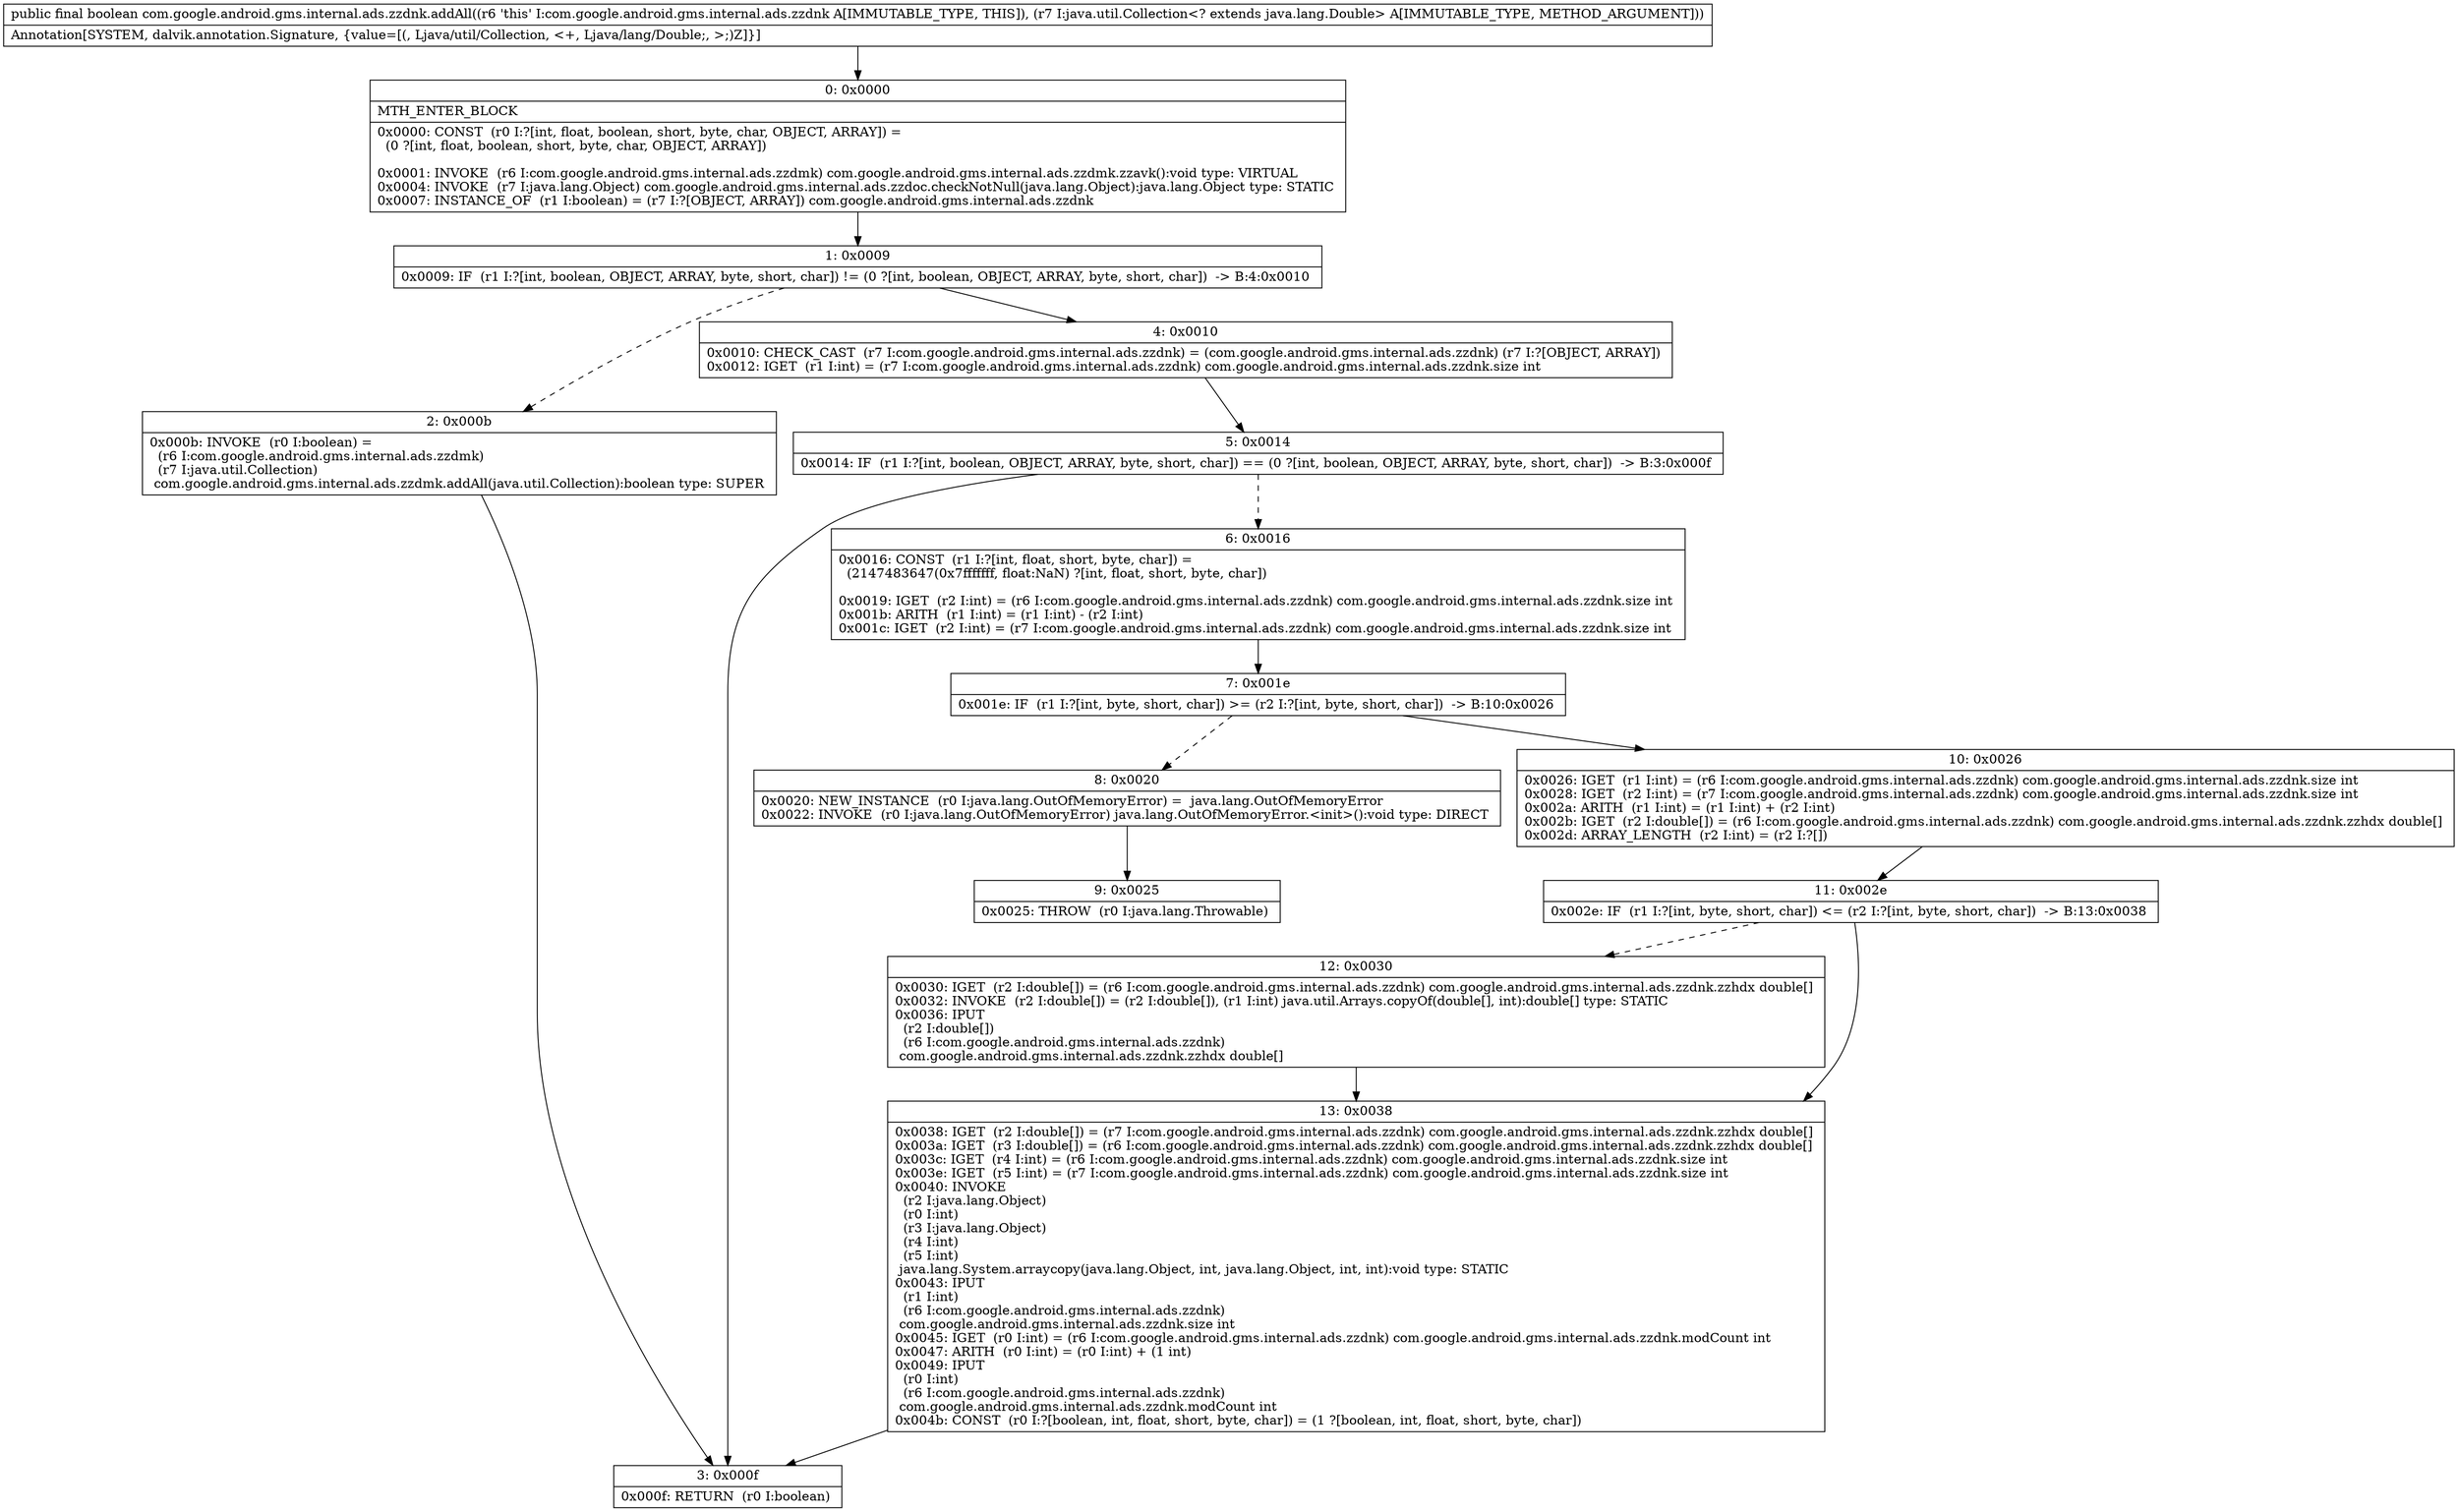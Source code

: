 digraph "CFG forcom.google.android.gms.internal.ads.zzdnk.addAll(Ljava\/util\/Collection;)Z" {
Node_0 [shape=record,label="{0\:\ 0x0000|MTH_ENTER_BLOCK\l|0x0000: CONST  (r0 I:?[int, float, boolean, short, byte, char, OBJECT, ARRAY]) = \l  (0 ?[int, float, boolean, short, byte, char, OBJECT, ARRAY])\l \l0x0001: INVOKE  (r6 I:com.google.android.gms.internal.ads.zzdmk) com.google.android.gms.internal.ads.zzdmk.zzavk():void type: VIRTUAL \l0x0004: INVOKE  (r7 I:java.lang.Object) com.google.android.gms.internal.ads.zzdoc.checkNotNull(java.lang.Object):java.lang.Object type: STATIC \l0x0007: INSTANCE_OF  (r1 I:boolean) = (r7 I:?[OBJECT, ARRAY]) com.google.android.gms.internal.ads.zzdnk \l}"];
Node_1 [shape=record,label="{1\:\ 0x0009|0x0009: IF  (r1 I:?[int, boolean, OBJECT, ARRAY, byte, short, char]) != (0 ?[int, boolean, OBJECT, ARRAY, byte, short, char])  \-\> B:4:0x0010 \l}"];
Node_2 [shape=record,label="{2\:\ 0x000b|0x000b: INVOKE  (r0 I:boolean) = \l  (r6 I:com.google.android.gms.internal.ads.zzdmk)\l  (r7 I:java.util.Collection)\l com.google.android.gms.internal.ads.zzdmk.addAll(java.util.Collection):boolean type: SUPER \l}"];
Node_3 [shape=record,label="{3\:\ 0x000f|0x000f: RETURN  (r0 I:boolean) \l}"];
Node_4 [shape=record,label="{4\:\ 0x0010|0x0010: CHECK_CAST  (r7 I:com.google.android.gms.internal.ads.zzdnk) = (com.google.android.gms.internal.ads.zzdnk) (r7 I:?[OBJECT, ARRAY]) \l0x0012: IGET  (r1 I:int) = (r7 I:com.google.android.gms.internal.ads.zzdnk) com.google.android.gms.internal.ads.zzdnk.size int \l}"];
Node_5 [shape=record,label="{5\:\ 0x0014|0x0014: IF  (r1 I:?[int, boolean, OBJECT, ARRAY, byte, short, char]) == (0 ?[int, boolean, OBJECT, ARRAY, byte, short, char])  \-\> B:3:0x000f \l}"];
Node_6 [shape=record,label="{6\:\ 0x0016|0x0016: CONST  (r1 I:?[int, float, short, byte, char]) = \l  (2147483647(0x7fffffff, float:NaN) ?[int, float, short, byte, char])\l \l0x0019: IGET  (r2 I:int) = (r6 I:com.google.android.gms.internal.ads.zzdnk) com.google.android.gms.internal.ads.zzdnk.size int \l0x001b: ARITH  (r1 I:int) = (r1 I:int) \- (r2 I:int) \l0x001c: IGET  (r2 I:int) = (r7 I:com.google.android.gms.internal.ads.zzdnk) com.google.android.gms.internal.ads.zzdnk.size int \l}"];
Node_7 [shape=record,label="{7\:\ 0x001e|0x001e: IF  (r1 I:?[int, byte, short, char]) \>= (r2 I:?[int, byte, short, char])  \-\> B:10:0x0026 \l}"];
Node_8 [shape=record,label="{8\:\ 0x0020|0x0020: NEW_INSTANCE  (r0 I:java.lang.OutOfMemoryError) =  java.lang.OutOfMemoryError \l0x0022: INVOKE  (r0 I:java.lang.OutOfMemoryError) java.lang.OutOfMemoryError.\<init\>():void type: DIRECT \l}"];
Node_9 [shape=record,label="{9\:\ 0x0025|0x0025: THROW  (r0 I:java.lang.Throwable) \l}"];
Node_10 [shape=record,label="{10\:\ 0x0026|0x0026: IGET  (r1 I:int) = (r6 I:com.google.android.gms.internal.ads.zzdnk) com.google.android.gms.internal.ads.zzdnk.size int \l0x0028: IGET  (r2 I:int) = (r7 I:com.google.android.gms.internal.ads.zzdnk) com.google.android.gms.internal.ads.zzdnk.size int \l0x002a: ARITH  (r1 I:int) = (r1 I:int) + (r2 I:int) \l0x002b: IGET  (r2 I:double[]) = (r6 I:com.google.android.gms.internal.ads.zzdnk) com.google.android.gms.internal.ads.zzdnk.zzhdx double[] \l0x002d: ARRAY_LENGTH  (r2 I:int) = (r2 I:?[]) \l}"];
Node_11 [shape=record,label="{11\:\ 0x002e|0x002e: IF  (r1 I:?[int, byte, short, char]) \<= (r2 I:?[int, byte, short, char])  \-\> B:13:0x0038 \l}"];
Node_12 [shape=record,label="{12\:\ 0x0030|0x0030: IGET  (r2 I:double[]) = (r6 I:com.google.android.gms.internal.ads.zzdnk) com.google.android.gms.internal.ads.zzdnk.zzhdx double[] \l0x0032: INVOKE  (r2 I:double[]) = (r2 I:double[]), (r1 I:int) java.util.Arrays.copyOf(double[], int):double[] type: STATIC \l0x0036: IPUT  \l  (r2 I:double[])\l  (r6 I:com.google.android.gms.internal.ads.zzdnk)\l com.google.android.gms.internal.ads.zzdnk.zzhdx double[] \l}"];
Node_13 [shape=record,label="{13\:\ 0x0038|0x0038: IGET  (r2 I:double[]) = (r7 I:com.google.android.gms.internal.ads.zzdnk) com.google.android.gms.internal.ads.zzdnk.zzhdx double[] \l0x003a: IGET  (r3 I:double[]) = (r6 I:com.google.android.gms.internal.ads.zzdnk) com.google.android.gms.internal.ads.zzdnk.zzhdx double[] \l0x003c: IGET  (r4 I:int) = (r6 I:com.google.android.gms.internal.ads.zzdnk) com.google.android.gms.internal.ads.zzdnk.size int \l0x003e: IGET  (r5 I:int) = (r7 I:com.google.android.gms.internal.ads.zzdnk) com.google.android.gms.internal.ads.zzdnk.size int \l0x0040: INVOKE  \l  (r2 I:java.lang.Object)\l  (r0 I:int)\l  (r3 I:java.lang.Object)\l  (r4 I:int)\l  (r5 I:int)\l java.lang.System.arraycopy(java.lang.Object, int, java.lang.Object, int, int):void type: STATIC \l0x0043: IPUT  \l  (r1 I:int)\l  (r6 I:com.google.android.gms.internal.ads.zzdnk)\l com.google.android.gms.internal.ads.zzdnk.size int \l0x0045: IGET  (r0 I:int) = (r6 I:com.google.android.gms.internal.ads.zzdnk) com.google.android.gms.internal.ads.zzdnk.modCount int \l0x0047: ARITH  (r0 I:int) = (r0 I:int) + (1 int) \l0x0049: IPUT  \l  (r0 I:int)\l  (r6 I:com.google.android.gms.internal.ads.zzdnk)\l com.google.android.gms.internal.ads.zzdnk.modCount int \l0x004b: CONST  (r0 I:?[boolean, int, float, short, byte, char]) = (1 ?[boolean, int, float, short, byte, char]) \l}"];
MethodNode[shape=record,label="{public final boolean com.google.android.gms.internal.ads.zzdnk.addAll((r6 'this' I:com.google.android.gms.internal.ads.zzdnk A[IMMUTABLE_TYPE, THIS]), (r7 I:java.util.Collection\<? extends java.lang.Double\> A[IMMUTABLE_TYPE, METHOD_ARGUMENT]))  | Annotation[SYSTEM, dalvik.annotation.Signature, \{value=[(, Ljava\/util\/Collection, \<+, Ljava\/lang\/Double;, \>;)Z]\}]\l}"];
MethodNode -> Node_0;
Node_0 -> Node_1;
Node_1 -> Node_2[style=dashed];
Node_1 -> Node_4;
Node_2 -> Node_3;
Node_4 -> Node_5;
Node_5 -> Node_3;
Node_5 -> Node_6[style=dashed];
Node_6 -> Node_7;
Node_7 -> Node_8[style=dashed];
Node_7 -> Node_10;
Node_8 -> Node_9;
Node_10 -> Node_11;
Node_11 -> Node_12[style=dashed];
Node_11 -> Node_13;
Node_12 -> Node_13;
Node_13 -> Node_3;
}

